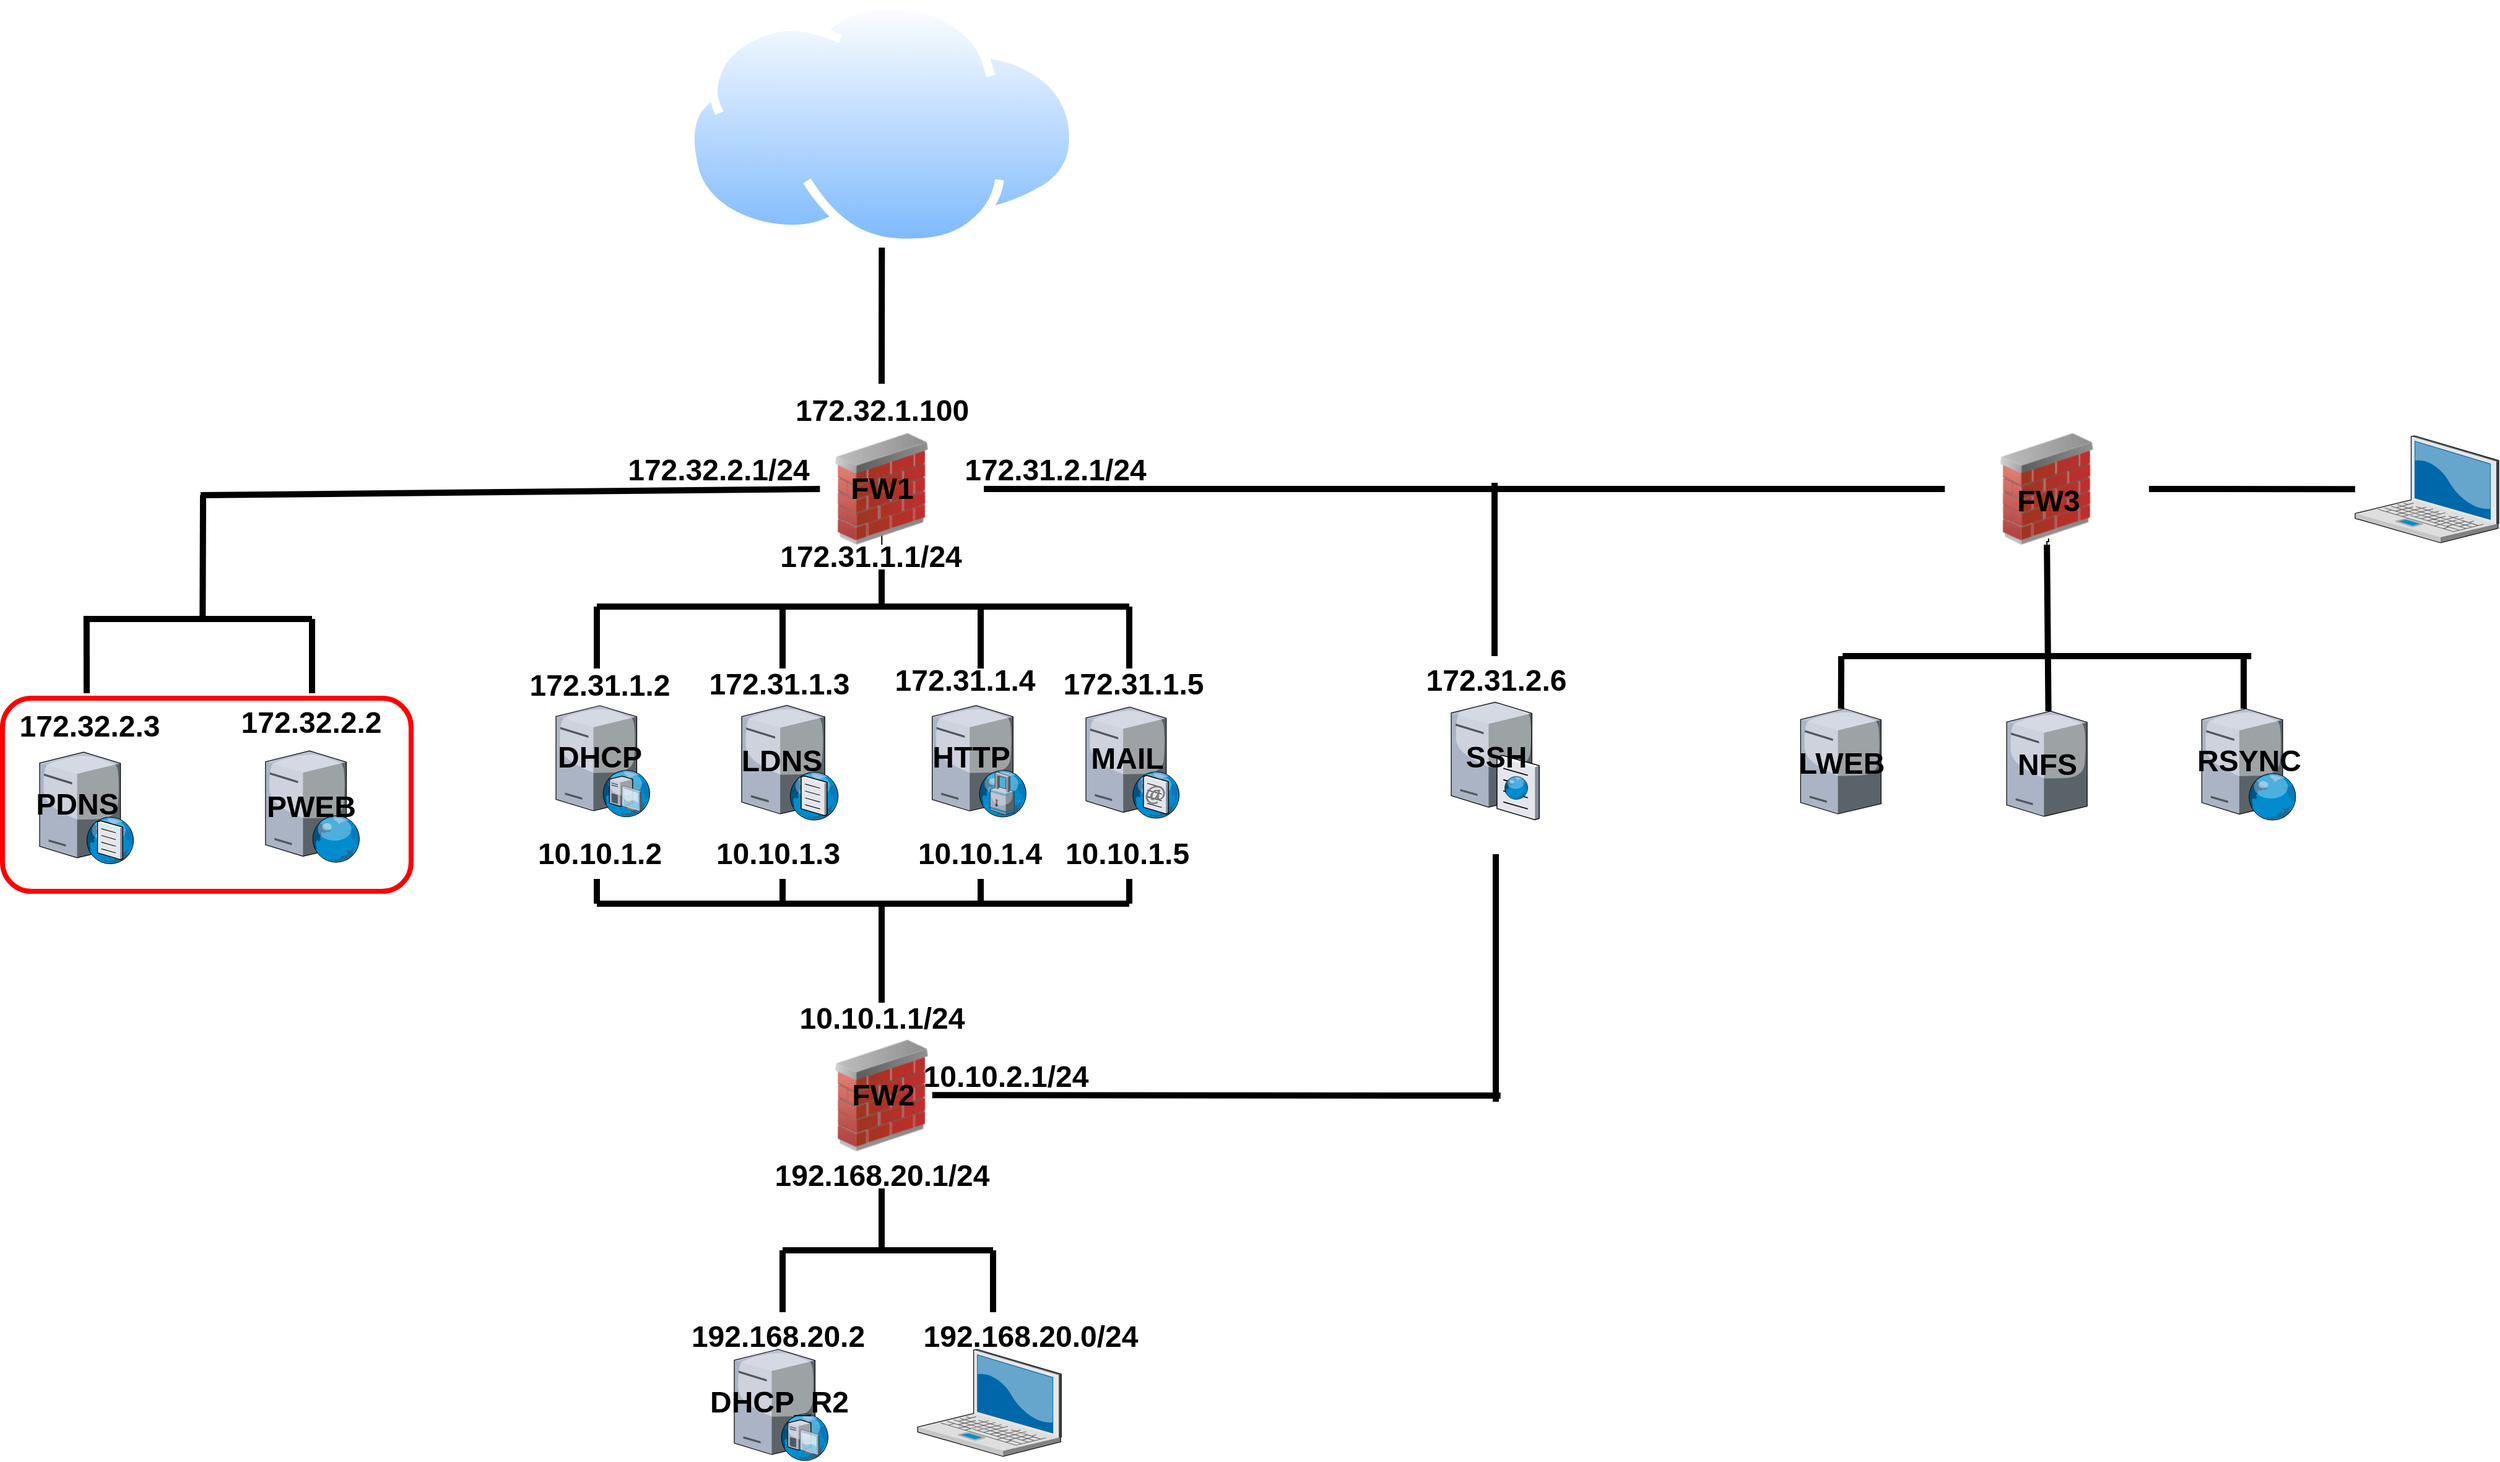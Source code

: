 <mxfile version="20.5.1" type="github">
  <diagram id="6a731a19-8d31-9384-78a2-239565b7b9f0" name="Page-1">
    <mxGraphModel dx="3377" dy="2274" grid="1" gridSize="10" guides="1" tooltips="1" connect="1" arrows="1" fold="1" page="1" pageScale="1" pageWidth="1169" pageHeight="1654" background="#FFFFFF" math="0" shadow="0">
      <root>
        <mxCell id="0" />
        <mxCell id="1" parent="0" />
        <mxCell id="1jXCcoFpXVr-cj9uIh6z-17" style="edgeStyle=elbowEdgeStyle;rounded=0;orthogonalLoop=1;jettySize=auto;elbow=vertical;html=1;exitX=0.5;exitY=1;exitDx=0;exitDy=0;endArrow=none;endFill=0;" parent="1" source="1YaqFMHaYyieEzxT80kR-2257" edge="1">
          <mxGeometry relative="1" as="geometry">
            <mxPoint x="-1409.84" y="-1225" as="targetPoint" />
          </mxGeometry>
        </mxCell>
        <mxCell id="1jXCcoFpXVr-cj9uIh6z-40" style="edgeStyle=none;rounded=0;orthogonalLoop=1;jettySize=auto;html=1;strokeColor=default;endArrow=none;endFill=0;strokeWidth=5;" parent="1" edge="1">
          <mxGeometry relative="1" as="geometry">
            <mxPoint x="-1410" y="-1160" as="targetPoint" />
            <mxPoint x="-1410" y="-1190" as="sourcePoint" />
          </mxGeometry>
        </mxCell>
        <mxCell id="1YaqFMHaYyieEzxT80kR-2257" value="" style="image;html=1;image=img/lib/clip_art/networking/Firewall_02_128x128.png" parent="1" vertex="1">
          <mxGeometry x="-1492.26" y="-1300" width="164.84" height="90" as="geometry" />
        </mxCell>
        <mxCell id="1YaqFMHaYyieEzxT80kR-2258" value="" style="aspect=fixed;perimeter=ellipsePerimeter;html=1;align=center;shadow=0;dashed=0;spacingTop=3;image;image=img/lib/active_directory/internet_cloud.svg;" parent="1" vertex="1">
          <mxGeometry x="-1568.57" y="-1650" width="317.46" height="200" as="geometry" />
        </mxCell>
        <mxCell id="1YaqFMHaYyieEzxT80kR-2264" style="rounded=1;orthogonalLoop=1;jettySize=auto;html=1;strokeColor=#000000;endArrow=none;endFill=0;strokeWidth=5;" parent="1" target="1YaqFMHaYyieEzxT80kR-2258" edge="1">
          <mxGeometry relative="1" as="geometry">
            <mxPoint x="-1410" y="-1340" as="sourcePoint" />
          </mxGeometry>
        </mxCell>
        <mxCell id="1YaqFMHaYyieEzxT80kR-2265" value="FW1" style="text;strokeColor=none;fillColor=none;html=1;fontSize=24;fontStyle=1;verticalAlign=middle;align=center;" parent="1" vertex="1">
          <mxGeometry x="-1459.84" y="-1275" width="100" height="40" as="geometry" />
        </mxCell>
        <mxCell id="1YaqFMHaYyieEzxT80kR-2283" value="" style="verticalLabelPosition=bottom;sketch=0;aspect=fixed;html=1;verticalAlign=top;strokeColor=none;align=center;outlineConnect=0;shape=mxgraph.citrix.dhcp_server;" parent="1" vertex="1">
          <mxGeometry x="-1673" y="-1080" width="76" height="90" as="geometry" />
        </mxCell>
        <mxCell id="1YaqFMHaYyieEzxT80kR-2284" value="" style="verticalLabelPosition=bottom;sketch=0;aspect=fixed;html=1;verticalAlign=top;strokeColor=none;align=center;outlineConnect=0;shape=mxgraph.citrix.dns_server;" parent="1" vertex="1">
          <mxGeometry x="-1523" y="-1082.5" width="78.57" height="95" as="geometry" />
        </mxCell>
        <mxCell id="1YaqFMHaYyieEzxT80kR-2285" value="DHCP" style="text;strokeColor=none;fillColor=none;html=1;fontSize=24;fontStyle=1;verticalAlign=middle;align=center;" parent="1" vertex="1">
          <mxGeometry x="-1673" y="-1048.43" width="70" height="20" as="geometry" />
        </mxCell>
        <mxCell id="1YaqFMHaYyieEzxT80kR-2286" value="LDNS" style="text;strokeColor=none;fillColor=none;html=1;fontSize=24;fontStyle=1;verticalAlign=middle;align=center;" parent="1" vertex="1">
          <mxGeometry x="-1523" y="-1045.94" width="63.84" height="21.87" as="geometry" />
        </mxCell>
        <mxCell id="1YaqFMHaYyieEzxT80kR-2288" value="" style="verticalLabelPosition=bottom;sketch=0;aspect=fixed;html=1;verticalAlign=top;strokeColor=none;align=center;outlineConnect=0;shape=mxgraph.citrix.proxy_server;" parent="1" vertex="1">
          <mxGeometry x="-1369.16" y="-1080.01" width="76.5" height="90" as="geometry" />
        </mxCell>
        <mxCell id="1jXCcoFpXVr-cj9uIh6z-9" value="HTTP" style="text;strokeColor=none;fillColor=none;html=1;fontSize=24;fontStyle=1;verticalAlign=middle;align=center;" parent="1" vertex="1">
          <mxGeometry x="-1369.16" y="-1044.68" width="62.09" height="12.5" as="geometry" />
        </mxCell>
        <mxCell id="1jXCcoFpXVr-cj9uIh6z-41" value="" style="endArrow=none;html=1;rounded=0;strokeColor=default;strokeWidth=5;" parent="1" edge="1">
          <mxGeometry width="50" height="50" relative="1" as="geometry">
            <mxPoint x="-1640" y="-1160" as="sourcePoint" />
            <mxPoint x="-1210" y="-1160" as="targetPoint" />
          </mxGeometry>
        </mxCell>
        <mxCell id="1jXCcoFpXVr-cj9uIh6z-43" value="" style="endArrow=none;html=1;rounded=0;strokeColor=default;strokeWidth=5;" parent="1" edge="1">
          <mxGeometry width="50" height="50" relative="1" as="geometry">
            <mxPoint x="-1640" y="-1110" as="sourcePoint" />
            <mxPoint x="-1640" y="-1160" as="targetPoint" />
          </mxGeometry>
        </mxCell>
        <mxCell id="1jXCcoFpXVr-cj9uIh6z-44" value="" style="endArrow=none;html=1;rounded=0;strokeColor=default;strokeWidth=5;" parent="1" edge="1">
          <mxGeometry width="50" height="50" relative="1" as="geometry">
            <mxPoint x="-1490" y="-1110" as="sourcePoint" />
            <mxPoint x="-1490" y="-1160" as="targetPoint" />
          </mxGeometry>
        </mxCell>
        <mxCell id="1jXCcoFpXVr-cj9uIh6z-45" value="" style="endArrow=none;html=1;rounded=0;strokeColor=default;strokeWidth=5;" parent="1" edge="1">
          <mxGeometry width="50" height="50" relative="1" as="geometry">
            <mxPoint x="-1330" y="-1110" as="sourcePoint" />
            <mxPoint x="-1330" y="-1160" as="targetPoint" />
          </mxGeometry>
        </mxCell>
        <mxCell id="1jXCcoFpXVr-cj9uIh6z-47" value="" style="endArrow=none;html=1;rounded=0;strokeColor=default;strokeWidth=5;" parent="1" edge="1">
          <mxGeometry width="50" height="50" relative="1" as="geometry">
            <mxPoint x="-1210" y="-1110" as="sourcePoint" />
            <mxPoint x="-1210" y="-1160" as="targetPoint" />
          </mxGeometry>
        </mxCell>
        <mxCell id="1jXCcoFpXVr-cj9uIh6z-48" value="" style="endArrow=none;html=1;rounded=0;strokeColor=default;strokeWidth=5;" parent="1" edge="1">
          <mxGeometry width="50" height="50" relative="1" as="geometry">
            <mxPoint x="-1640" y="-920" as="sourcePoint" />
            <mxPoint x="-1210" y="-920" as="targetPoint" />
          </mxGeometry>
        </mxCell>
        <mxCell id="1jXCcoFpXVr-cj9uIh6z-49" value="" style="endArrow=none;html=1;rounded=0;strokeColor=default;strokeWidth=5;" parent="1" edge="1">
          <mxGeometry width="50" height="50" relative="1" as="geometry">
            <mxPoint x="-1640" y="-940" as="sourcePoint" />
            <mxPoint x="-1640" y="-920" as="targetPoint" />
          </mxGeometry>
        </mxCell>
        <mxCell id="1jXCcoFpXVr-cj9uIh6z-50" value="" style="endArrow=none;html=1;rounded=0;strokeColor=default;strokeWidth=5;" parent="1" edge="1">
          <mxGeometry width="50" height="50" relative="1" as="geometry">
            <mxPoint x="-1490" y="-940" as="sourcePoint" />
            <mxPoint x="-1490" y="-920" as="targetPoint" />
          </mxGeometry>
        </mxCell>
        <mxCell id="1jXCcoFpXVr-cj9uIh6z-51" value="" style="endArrow=none;html=1;rounded=0;strokeColor=default;strokeWidth=5;" parent="1" edge="1">
          <mxGeometry width="50" height="50" relative="1" as="geometry">
            <mxPoint x="-1330" y="-940" as="sourcePoint" />
            <mxPoint x="-1330" y="-920" as="targetPoint" />
          </mxGeometry>
        </mxCell>
        <mxCell id="1jXCcoFpXVr-cj9uIh6z-52" value="" style="endArrow=none;html=1;rounded=0;strokeColor=default;strokeWidth=5;" parent="1" edge="1">
          <mxGeometry width="50" height="50" relative="1" as="geometry">
            <mxPoint x="-1210" y="-940" as="sourcePoint" />
            <mxPoint x="-1210" y="-920" as="targetPoint" />
          </mxGeometry>
        </mxCell>
        <mxCell id="1jXCcoFpXVr-cj9uIh6z-53" style="edgeStyle=elbowEdgeStyle;rounded=0;orthogonalLoop=1;jettySize=auto;elbow=vertical;html=1;exitX=0.5;exitY=1;exitDx=0;exitDy=0;endArrow=none;endFill=0;" parent="1" source="1jXCcoFpXVr-cj9uIh6z-54" edge="1">
          <mxGeometry relative="1" as="geometry">
            <mxPoint x="-467.58" y="-1215" as="targetPoint" />
          </mxGeometry>
        </mxCell>
        <mxCell id="1jXCcoFpXVr-cj9uIh6z-54" value="" style="image;html=1;image=img/lib/clip_art/networking/Firewall_02_128x128.png" parent="1" vertex="1">
          <mxGeometry x="-551.33" y="-1300" width="164.84" height="90" as="geometry" />
        </mxCell>
        <mxCell id="1jXCcoFpXVr-cj9uIh6z-55" value="FW3" style="text;strokeColor=none;fillColor=none;html=1;fontSize=24;fontStyle=1;verticalAlign=middle;align=center;" parent="1" vertex="1">
          <mxGeometry x="-517.58" y="-1265" width="100" height="40" as="geometry" />
        </mxCell>
        <mxCell id="1jXCcoFpXVr-cj9uIh6z-57" value="" style="endArrow=none;html=1;rounded=0;strokeColor=#000000;strokeWidth=5;" parent="1" edge="1">
          <mxGeometry width="50" height="50" relative="1" as="geometry">
            <mxPoint x="-1958.35" y="-1150" as="sourcePoint" />
            <mxPoint x="-1958" y="-1250" as="targetPoint" />
          </mxGeometry>
        </mxCell>
        <mxCell id="1jXCcoFpXVr-cj9uIh6z-58" value="" style="endArrow=none;html=1;rounded=0;strokeColor=#000000;strokeWidth=5;" parent="1" edge="1">
          <mxGeometry width="50" height="50" relative="1" as="geometry">
            <mxPoint x="-2050" y="-1150" as="sourcePoint" />
            <mxPoint x="-1870" y="-1150" as="targetPoint" />
            <Array as="points">
              <mxPoint x="-1957.58" y="-1150" />
            </Array>
          </mxGeometry>
        </mxCell>
        <mxCell id="1jXCcoFpXVr-cj9uIh6z-59" value="" style="verticalLabelPosition=bottom;sketch=0;aspect=fixed;html=1;verticalAlign=top;strokeColor=none;align=center;outlineConnect=0;shape=mxgraph.citrix.smtp_server;" parent="1" vertex="1">
          <mxGeometry x="-1245" y="-1081" width="76" height="92" as="geometry" />
        </mxCell>
        <mxCell id="1jXCcoFpXVr-cj9uIh6z-61" value="" style="verticalLabelPosition=bottom;sketch=0;aspect=fixed;html=1;verticalAlign=top;strokeColor=none;align=center;outlineConnect=0;shape=mxgraph.citrix.dns_server;" parent="1" vertex="1">
          <mxGeometry x="-2090" y="-1044.68" width="76.5" height="92.5" as="geometry" />
        </mxCell>
        <mxCell id="1jXCcoFpXVr-cj9uIh6z-62" value="" style="verticalLabelPosition=bottom;sketch=0;aspect=fixed;html=1;verticalAlign=top;strokeColor=none;align=center;outlineConnect=0;shape=mxgraph.citrix.web_server;" parent="1" vertex="1">
          <mxGeometry x="-1907.58" y="-1043.43" width="76.5" height="90" as="geometry" />
        </mxCell>
        <mxCell id="1jXCcoFpXVr-cj9uIh6z-63" value="" style="endArrow=none;html=1;rounded=0;strokeColor=#000000;strokeWidth=5;" parent="1" edge="1">
          <mxGeometry width="50" height="50" relative="1" as="geometry">
            <mxPoint x="-2052" y="-1090" as="sourcePoint" />
            <mxPoint x="-2052.09" y="-1152.5" as="targetPoint" />
          </mxGeometry>
        </mxCell>
        <mxCell id="1jXCcoFpXVr-cj9uIh6z-64" value="" style="endArrow=none;html=1;rounded=0;strokeColor=#000000;strokeWidth=5;" parent="1" edge="1">
          <mxGeometry width="50" height="50" relative="1" as="geometry">
            <mxPoint x="-1870" y="-1090" as="sourcePoint" />
            <mxPoint x="-1870" y="-1150" as="targetPoint" />
          </mxGeometry>
        </mxCell>
        <mxCell id="1jXCcoFpXVr-cj9uIh6z-65" value="MAIL" style="text;strokeColor=none;fillColor=none;html=1;fontSize=24;fontStyle=1;verticalAlign=middle;align=center;" parent="1" vertex="1">
          <mxGeometry x="-1245" y="-1049.07" width="65" height="25" as="geometry" />
        </mxCell>
        <mxCell id="1jXCcoFpXVr-cj9uIh6z-69" value="" style="endArrow=none;html=1;rounded=0;strokeColor=#000000;strokeWidth=5;entryX=0;entryY=0.5;entryDx=0;entryDy=0;" parent="1" target="1YaqFMHaYyieEzxT80kR-2265" edge="1">
          <mxGeometry width="50" height="50" relative="1" as="geometry">
            <mxPoint x="-1960" y="-1250" as="sourcePoint" />
            <mxPoint x="-1550" y="-1280" as="targetPoint" />
          </mxGeometry>
        </mxCell>
        <mxCell id="1jXCcoFpXVr-cj9uIh6z-71" value="" style="endArrow=none;html=1;rounded=0;strokeColor=#000000;strokeWidth=5;exitX=1;exitY=0.5;exitDx=0;exitDy=0;" parent="1" source="1YaqFMHaYyieEzxT80kR-2257" target="1jXCcoFpXVr-cj9uIh6z-54" edge="1">
          <mxGeometry width="50" height="50" relative="1" as="geometry">
            <mxPoint x="-1270" y="-1230" as="sourcePoint" />
            <mxPoint x="-1220" y="-1280" as="targetPoint" />
          </mxGeometry>
        </mxCell>
        <mxCell id="1jXCcoFpXVr-cj9uIh6z-72" value="" style="verticalLabelPosition=bottom;sketch=0;aspect=fixed;html=1;verticalAlign=top;strokeColor=none;align=center;outlineConnect=0;shape=mxgraph.citrix.web_server;" parent="1" vertex="1">
          <mxGeometry x="-343.83" y="-1077.5" width="76.5" height="90" as="geometry" />
        </mxCell>
        <mxCell id="1jXCcoFpXVr-cj9uIh6z-73" value="" style="verticalLabelPosition=bottom;sketch=0;aspect=fixed;html=1;verticalAlign=top;strokeColor=none;align=center;outlineConnect=0;shape=mxgraph.citrix.tower_server;" parent="1" vertex="1">
          <mxGeometry x="-501.41" y="-1075.51" width="65" height="85" as="geometry" />
        </mxCell>
        <mxCell id="1jXCcoFpXVr-cj9uIh6z-75" value="" style="verticalLabelPosition=bottom;sketch=0;aspect=fixed;html=1;verticalAlign=top;strokeColor=none;align=center;outlineConnect=0;shape=mxgraph.citrix.tower_server;" parent="1" vertex="1">
          <mxGeometry x="-667.83" y="-1077.5" width="65" height="85" as="geometry" />
        </mxCell>
        <mxCell id="1jXCcoFpXVr-cj9uIh6z-76" value="" style="endArrow=none;html=1;rounded=0;strokeColor=#000000;strokeWidth=5;" parent="1" source="1jXCcoFpXVr-cj9uIh6z-75" edge="1">
          <mxGeometry width="50" height="50" relative="1" as="geometry">
            <mxPoint x="-630" y="-1110" as="sourcePoint" />
            <mxPoint x="-635" y="-1120" as="targetPoint" />
          </mxGeometry>
        </mxCell>
        <mxCell id="1jXCcoFpXVr-cj9uIh6z-77" value="" style="endArrow=none;html=1;rounded=0;strokeColor=#000000;strokeWidth=5;entryX=0.5;entryY=1;entryDx=0;entryDy=0;" parent="1" target="1jXCcoFpXVr-cj9uIh6z-54" edge="1">
          <mxGeometry width="50" height="50" relative="1" as="geometry">
            <mxPoint x="-467.7" y="-1075.51" as="sourcePoint" />
            <mxPoint x="-470" y="-1200" as="targetPoint" />
          </mxGeometry>
        </mxCell>
        <mxCell id="1jXCcoFpXVr-cj9uIh6z-78" value="" style="endArrow=none;html=1;rounded=0;strokeColor=#000000;strokeWidth=5;" parent="1" edge="1">
          <mxGeometry width="50" height="50" relative="1" as="geometry">
            <mxPoint x="-310.0" y="-1077.5" as="sourcePoint" />
            <mxPoint x="-310" y="-1120" as="targetPoint" />
          </mxGeometry>
        </mxCell>
        <mxCell id="1jXCcoFpXVr-cj9uIh6z-79" value="" style="endArrow=none;html=1;rounded=0;strokeColor=#000000;strokeWidth=5;" parent="1" edge="1">
          <mxGeometry width="50" height="50" relative="1" as="geometry">
            <mxPoint x="-633.91" y="-1120" as="sourcePoint" />
            <mxPoint x="-303.91" y="-1120" as="targetPoint" />
          </mxGeometry>
        </mxCell>
        <mxCell id="1jXCcoFpXVr-cj9uIh6z-81" value="" style="verticalLabelPosition=bottom;sketch=0;aspect=fixed;html=1;verticalAlign=top;strokeColor=none;align=center;outlineConnect=0;shape=mxgraph.citrix.laptop_2;" parent="1" vertex="1">
          <mxGeometry x="-220" y="-1298" width="116" height="86.5" as="geometry" />
        </mxCell>
        <mxCell id="1jXCcoFpXVr-cj9uIh6z-82" value="" style="endArrow=none;html=1;rounded=0;strokeColor=#000000;strokeWidth=5;exitX=1;exitY=0.5;exitDx=0;exitDy=0;" parent="1" source="1jXCcoFpXVr-cj9uIh6z-54" target="1jXCcoFpXVr-cj9uIh6z-81" edge="1">
          <mxGeometry width="50" height="50" relative="1" as="geometry">
            <mxPoint x="-390" y="-1230" as="sourcePoint" />
            <mxPoint x="-340" y="-1280" as="targetPoint" />
          </mxGeometry>
        </mxCell>
        <mxCell id="1jXCcoFpXVr-cj9uIh6z-83" value="" style="endArrow=none;html=1;rounded=0;strokeColor=#000000;strokeWidth=5;" parent="1" edge="1">
          <mxGeometry width="50" height="50" relative="1" as="geometry">
            <mxPoint x="-915" y="-1120" as="sourcePoint" />
            <mxPoint x="-915" y="-1260" as="targetPoint" />
          </mxGeometry>
        </mxCell>
        <mxCell id="1jXCcoFpXVr-cj9uIh6z-84" value="" style="verticalLabelPosition=bottom;sketch=0;aspect=fixed;html=1;verticalAlign=top;strokeColor=none;align=center;outlineConnect=0;shape=mxgraph.citrix.ftp_server;" parent="1" vertex="1">
          <mxGeometry x="-950" y="-1085" width="71" height="97" as="geometry" />
        </mxCell>
        <mxCell id="1jXCcoFpXVr-cj9uIh6z-85" value="SSH" style="text;strokeColor=none;fillColor=none;html=1;fontSize=24;fontStyle=1;verticalAlign=middle;align=center;" parent="1" vertex="1">
          <mxGeometry x="-964" y="-1058" width="100" height="40" as="geometry" />
        </mxCell>
        <mxCell id="1jXCcoFpXVr-cj9uIh6z-86" value="" style="endArrow=none;html=1;rounded=0;strokeColor=#000000;strokeWidth=5;" parent="1" edge="1">
          <mxGeometry width="50" height="50" relative="1" as="geometry">
            <mxPoint x="-914" y="-770" as="sourcePoint" />
            <mxPoint x="-914" y="-960" as="targetPoint" />
            <Array as="points">
              <mxPoint x="-914" y="-760" />
              <mxPoint x="-914" y="-770" />
            </Array>
          </mxGeometry>
        </mxCell>
        <mxCell id="1jXCcoFpXVr-cj9uIh6z-87" value="PWEB" style="text;strokeColor=none;fillColor=none;html=1;fontSize=24;fontStyle=1;verticalAlign=middle;align=center;" parent="1" vertex="1">
          <mxGeometry x="-1910.08" y="-1008.43" width="79" height="20" as="geometry" />
        </mxCell>
        <mxCell id="1jXCcoFpXVr-cj9uIh6z-88" value="PDNS" style="text;strokeColor=none;fillColor=none;html=1;fontSize=24;fontStyle=1;verticalAlign=middle;align=center;" parent="1" vertex="1">
          <mxGeometry x="-2100" y="-1012.43" width="80" height="24" as="geometry" />
        </mxCell>
        <mxCell id="1jXCcoFpXVr-cj9uIh6z-90" value="" style="image;html=1;image=img/lib/clip_art/networking/Firewall_02_128x128.png" parent="1" vertex="1">
          <mxGeometry x="-1492.26" y="-810" width="164.84" height="90" as="geometry" />
        </mxCell>
        <mxCell id="1jXCcoFpXVr-cj9uIh6z-91" value="FW2" style="text;strokeColor=none;fillColor=none;html=1;fontSize=24;fontStyle=1;verticalAlign=middle;align=center;" parent="1" vertex="1">
          <mxGeometry x="-1459.16" y="-785" width="100" height="40" as="geometry" />
        </mxCell>
        <mxCell id="1jXCcoFpXVr-cj9uIh6z-92" value="" style="endArrow=none;html=1;rounded=0;strokeColor=#000000;strokeWidth=5;" parent="1" edge="1">
          <mxGeometry width="50" height="50" relative="1" as="geometry">
            <mxPoint x="-1410" y="-840" as="sourcePoint" />
            <mxPoint x="-1410" y="-920" as="targetPoint" />
          </mxGeometry>
        </mxCell>
        <mxCell id="1jXCcoFpXVr-cj9uIh6z-93" value="" style="endArrow=none;html=1;rounded=0;strokeColor=#000000;strokeWidth=5;" parent="1" edge="1">
          <mxGeometry width="50" height="50" relative="1" as="geometry">
            <mxPoint x="-1410" y="-640" as="sourcePoint" />
            <mxPoint x="-1410" y="-690" as="targetPoint" />
          </mxGeometry>
        </mxCell>
        <mxCell id="1jXCcoFpXVr-cj9uIh6z-94" value="" style="endArrow=none;html=1;rounded=0;strokeColor=#000000;strokeWidth=5;" parent="1" edge="1">
          <mxGeometry width="50" height="50" relative="1" as="geometry">
            <mxPoint x="-1490" y="-640" as="sourcePoint" />
            <mxPoint x="-1320" y="-640" as="targetPoint" />
          </mxGeometry>
        </mxCell>
        <mxCell id="1jXCcoFpXVr-cj9uIh6z-95" value="" style="endArrow=none;html=1;rounded=0;strokeColor=#000000;strokeWidth=5;" parent="1" edge="1">
          <mxGeometry width="50" height="50" relative="1" as="geometry">
            <mxPoint x="-1490" y="-590" as="sourcePoint" />
            <mxPoint x="-1490" y="-640" as="targetPoint" />
          </mxGeometry>
        </mxCell>
        <mxCell id="1jXCcoFpXVr-cj9uIh6z-96" value="" style="endArrow=none;html=1;rounded=0;strokeColor=#000000;strokeWidth=5;" parent="1" edge="1">
          <mxGeometry width="50" height="50" relative="1" as="geometry">
            <mxPoint x="-1320" y="-590" as="sourcePoint" />
            <mxPoint x="-1320" y="-640" as="targetPoint" />
          </mxGeometry>
        </mxCell>
        <mxCell id="1jXCcoFpXVr-cj9uIh6z-97" value="" style="verticalLabelPosition=bottom;sketch=0;aspect=fixed;html=1;verticalAlign=top;strokeColor=none;align=center;outlineConnect=0;shape=mxgraph.citrix.dhcp_server;" parent="1" vertex="1">
          <mxGeometry x="-1529" y="-560" width="76" height="90" as="geometry" />
        </mxCell>
        <mxCell id="1jXCcoFpXVr-cj9uIh6z-98" value="" style="verticalLabelPosition=bottom;sketch=0;aspect=fixed;html=1;verticalAlign=top;strokeColor=none;align=center;outlineConnect=0;shape=mxgraph.citrix.laptop_2;" parent="1" vertex="1">
          <mxGeometry x="-1380.91" y="-560" width="116" height="86.5" as="geometry" />
        </mxCell>
        <mxCell id="1jXCcoFpXVr-cj9uIh6z-99" value="" style="endArrow=none;html=1;rounded=0;strokeColor=#000000;strokeWidth=5;" parent="1" edge="1">
          <mxGeometry width="50" height="50" relative="1" as="geometry">
            <mxPoint x="-1369.16" y="-765.34" as="sourcePoint" />
            <mxPoint x="-910.16" y="-765" as="targetPoint" />
          </mxGeometry>
        </mxCell>
        <mxCell id="1jXCcoFpXVr-cj9uIh6z-100" value="NFS" style="text;strokeColor=none;fillColor=none;html=1;fontSize=24;fontStyle=1;verticalAlign=middle;align=center;" parent="1" vertex="1">
          <mxGeometry x="-518.91" y="-1052.5" width="100" height="40" as="geometry" />
        </mxCell>
        <mxCell id="1jXCcoFpXVr-cj9uIh6z-101" value="RSYNC" style="text;strokeColor=none;fillColor=none;html=1;fontSize=24;fontStyle=1;verticalAlign=middle;align=center;" parent="1" vertex="1">
          <mxGeometry x="-356" y="-1055" width="100" height="40" as="geometry" />
        </mxCell>
        <mxCell id="1jXCcoFpXVr-cj9uIh6z-102" value="LWEB" style="text;strokeColor=none;fillColor=none;html=1;fontSize=24;fontStyle=1;verticalAlign=middle;align=center;" parent="1" vertex="1">
          <mxGeometry x="-685.33" y="-1053.01" width="100" height="40" as="geometry" />
        </mxCell>
        <mxCell id="1jXCcoFpXVr-cj9uIh6z-103" value="DHCP_R2" style="text;strokeColor=none;fillColor=none;html=1;fontSize=24;fontStyle=1;verticalAlign=middle;align=center;" parent="1" vertex="1">
          <mxGeometry x="-1534" y="-534.25" width="81" height="35" as="geometry" />
        </mxCell>
        <mxCell id="xXtHXDpP3TSkbvL2k7ko-1" value="172.32.2.3" style="text;strokeColor=none;fillColor=none;html=1;fontSize=24;fontStyle=1;verticalAlign=middle;align=center;" vertex="1" parent="1">
          <mxGeometry x="-2100" y="-1083" width="100" height="40" as="geometry" />
        </mxCell>
        <mxCell id="xXtHXDpP3TSkbvL2k7ko-2" value="172.32.2.2" style="text;strokeColor=none;fillColor=none;html=1;fontSize=24;fontStyle=1;verticalAlign=middle;align=center;" vertex="1" parent="1">
          <mxGeometry x="-1920.58" y="-1085.94" width="100" height="40" as="geometry" />
        </mxCell>
        <mxCell id="xXtHXDpP3TSkbvL2k7ko-3" value="172.32.2.1/24" style="text;strokeColor=none;fillColor=none;html=1;fontSize=24;fontStyle=1;verticalAlign=middle;align=center;" vertex="1" parent="1">
          <mxGeometry x="-1592.26" y="-1290" width="100" height="40" as="geometry" />
        </mxCell>
        <mxCell id="xXtHXDpP3TSkbvL2k7ko-4" value="" style="rounded=1;whiteSpace=wrap;html=1;fillColor=none;strokeColor=#FF0000;fillStyle=hatch;glass=0;shadow=0;gradientColor=none;strokeWidth=4;" vertex="1" parent="1">
          <mxGeometry x="-2120" y="-1085.94" width="330" height="155.94" as="geometry" />
        </mxCell>
        <mxCell id="xXtHXDpP3TSkbvL2k7ko-5" value="172.31.1.2" style="text;strokeColor=none;fillColor=none;html=1;fontSize=24;fontStyle=1;verticalAlign=middle;align=center;shadow=0;glass=0;fillStyle=hatch;strokeWidth=4;" vertex="1" parent="1">
          <mxGeometry x="-1688" y="-1116" width="100" height="40" as="geometry" />
        </mxCell>
        <mxCell id="xXtHXDpP3TSkbvL2k7ko-6" value="172.31.1.3" style="text;strokeColor=none;fillColor=none;html=1;fontSize=24;fontStyle=1;verticalAlign=middle;align=center;shadow=0;glass=0;fillStyle=hatch;strokeWidth=4;" vertex="1" parent="1">
          <mxGeometry x="-1543.5" y="-1117.5" width="100" height="40" as="geometry" />
        </mxCell>
        <mxCell id="xXtHXDpP3TSkbvL2k7ko-7" value="172.31.1.4" style="text;strokeColor=none;fillColor=none;html=1;fontSize=24;fontStyle=1;verticalAlign=middle;align=center;shadow=0;glass=0;fillStyle=hatch;strokeWidth=4;" vertex="1" parent="1">
          <mxGeometry x="-1392.66" y="-1120" width="100" height="40" as="geometry" />
        </mxCell>
        <mxCell id="xXtHXDpP3TSkbvL2k7ko-8" value="172.31.1.5" style="text;strokeColor=none;fillColor=none;html=1;fontSize=24;fontStyle=1;verticalAlign=middle;align=center;shadow=0;glass=0;fillStyle=hatch;strokeWidth=4;" vertex="1" parent="1">
          <mxGeometry x="-1257" y="-1117.5" width="100" height="40" as="geometry" />
        </mxCell>
        <mxCell id="xXtHXDpP3TSkbvL2k7ko-9" value="10.10.1.2" style="text;strokeColor=none;fillColor=none;html=1;fontSize=24;fontStyle=1;verticalAlign=middle;align=center;shadow=0;glass=0;fillStyle=hatch;strokeWidth=4;" vertex="1" parent="1">
          <mxGeometry x="-1688" y="-980" width="100" height="40" as="geometry" />
        </mxCell>
        <mxCell id="xXtHXDpP3TSkbvL2k7ko-11" value="10.10.1.3" style="text;strokeColor=none;fillColor=none;html=1;fontSize=24;fontStyle=1;verticalAlign=middle;align=center;shadow=0;glass=0;fillStyle=hatch;strokeWidth=4;" vertex="1" parent="1">
          <mxGeometry x="-1544.43" y="-980" width="100" height="40" as="geometry" />
        </mxCell>
        <mxCell id="xXtHXDpP3TSkbvL2k7ko-12" value="10.10.1.4" style="text;strokeColor=none;fillColor=none;html=1;fontSize=24;fontStyle=1;verticalAlign=middle;align=center;shadow=0;glass=0;fillStyle=hatch;strokeWidth=4;" vertex="1" parent="1">
          <mxGeometry x="-1380.91" y="-980" width="100" height="40" as="geometry" />
        </mxCell>
        <mxCell id="xXtHXDpP3TSkbvL2k7ko-13" value="10.10.1.5" style="text;strokeColor=none;fillColor=none;html=1;fontSize=24;fontStyle=1;verticalAlign=middle;align=center;shadow=0;glass=0;fillStyle=hatch;strokeWidth=4;" vertex="1" parent="1">
          <mxGeometry x="-1262.5" y="-980" width="100" height="40" as="geometry" />
        </mxCell>
        <mxCell id="xXtHXDpP3TSkbvL2k7ko-14" value="10.10.1.1/24" style="text;strokeColor=none;fillColor=none;html=1;fontSize=24;fontStyle=1;verticalAlign=middle;align=center;shadow=0;glass=0;fillStyle=hatch;strokeWidth=4;" vertex="1" parent="1">
          <mxGeometry x="-1459.84" y="-847" width="100" height="40" as="geometry" />
        </mxCell>
        <mxCell id="xXtHXDpP3TSkbvL2k7ko-15" value="10.10.2.1/24" style="text;strokeColor=none;fillColor=none;html=1;fontSize=24;fontStyle=1;verticalAlign=middle;align=center;shadow=0;glass=0;fillStyle=hatch;strokeWidth=4;" vertex="1" parent="1">
          <mxGeometry x="-1359.84" y="-800" width="100" height="40" as="geometry" />
        </mxCell>
        <mxCell id="xXtHXDpP3TSkbvL2k7ko-16" value="192.168.20.1/24" style="text;strokeColor=none;fillColor=none;html=1;fontSize=24;fontStyle=1;verticalAlign=middle;align=center;shadow=0;glass=0;fillStyle=hatch;strokeWidth=4;" vertex="1" parent="1">
          <mxGeometry x="-1459.84" y="-720" width="100" height="40" as="geometry" />
        </mxCell>
        <mxCell id="xXtHXDpP3TSkbvL2k7ko-18" value="192.168.20.2" style="text;strokeColor=none;fillColor=none;html=1;fontSize=24;fontStyle=1;verticalAlign=middle;align=center;shadow=0;glass=0;fillStyle=hatch;strokeWidth=4;" vertex="1" parent="1">
          <mxGeometry x="-1544.43" y="-590" width="100" height="40" as="geometry" />
        </mxCell>
        <mxCell id="xXtHXDpP3TSkbvL2k7ko-20" value="192.168.20.0/24" style="text;strokeColor=none;fillColor=none;html=1;fontSize=24;fontStyle=1;verticalAlign=middle;align=center;shadow=0;glass=0;fillStyle=hatch;strokeWidth=4;" vertex="1" parent="1">
          <mxGeometry x="-1340" y="-590" width="100" height="40" as="geometry" />
        </mxCell>
        <mxCell id="xXtHXDpP3TSkbvL2k7ko-21" value="172.31.1.1/24" style="text;strokeColor=none;fillColor=none;html=1;fontSize=24;fontStyle=1;verticalAlign=middle;align=center;shadow=0;glass=0;fillStyle=hatch;strokeWidth=4;" vertex="1" parent="1">
          <mxGeometry x="-1469.16" y="-1220" width="100" height="40" as="geometry" />
        </mxCell>
        <mxCell id="xXtHXDpP3TSkbvL2k7ko-22" value="172.32.1.100" style="text;strokeColor=none;fillColor=none;html=1;fontSize=24;fontStyle=1;verticalAlign=middle;align=center;" vertex="1" parent="1">
          <mxGeometry x="-1459.84" y="-1338" width="100" height="40" as="geometry" />
        </mxCell>
        <mxCell id="xXtHXDpP3TSkbvL2k7ko-25" value="172.31.2.1/24" style="text;strokeColor=none;fillColor=none;html=1;fontSize=24;fontStyle=1;verticalAlign=middle;align=center;shadow=0;glass=0;fillStyle=hatch;strokeWidth=4;" vertex="1" parent="1">
          <mxGeometry x="-1320" y="-1290" width="100" height="40" as="geometry" />
        </mxCell>
        <mxCell id="xXtHXDpP3TSkbvL2k7ko-26" value="172.31.2.6" style="text;strokeColor=none;fillColor=none;html=1;fontSize=24;fontStyle=1;verticalAlign=middle;align=center;shadow=0;glass=0;fillStyle=hatch;strokeWidth=4;" vertex="1" parent="1">
          <mxGeometry x="-964.5" y="-1120" width="100" height="40" as="geometry" />
        </mxCell>
      </root>
    </mxGraphModel>
  </diagram>
</mxfile>
